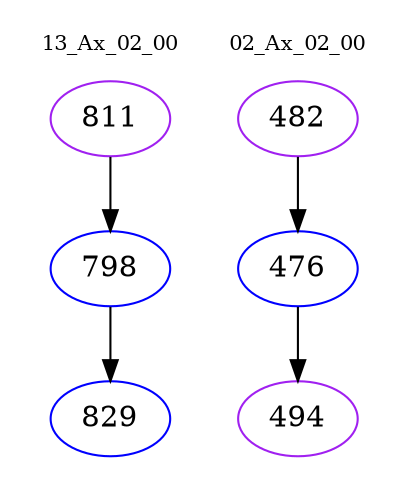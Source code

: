 digraph{
subgraph cluster_0 {
color = white
label = "13_Ax_02_00";
fontsize=10;
T0_811 [label="811", color="purple"]
T0_811 -> T0_798 [color="black"]
T0_798 [label="798", color="blue"]
T0_798 -> T0_829 [color="black"]
T0_829 [label="829", color="blue"]
}
subgraph cluster_1 {
color = white
label = "02_Ax_02_00";
fontsize=10;
T1_482 [label="482", color="purple"]
T1_482 -> T1_476 [color="black"]
T1_476 [label="476", color="blue"]
T1_476 -> T1_494 [color="black"]
T1_494 [label="494", color="purple"]
}
}
